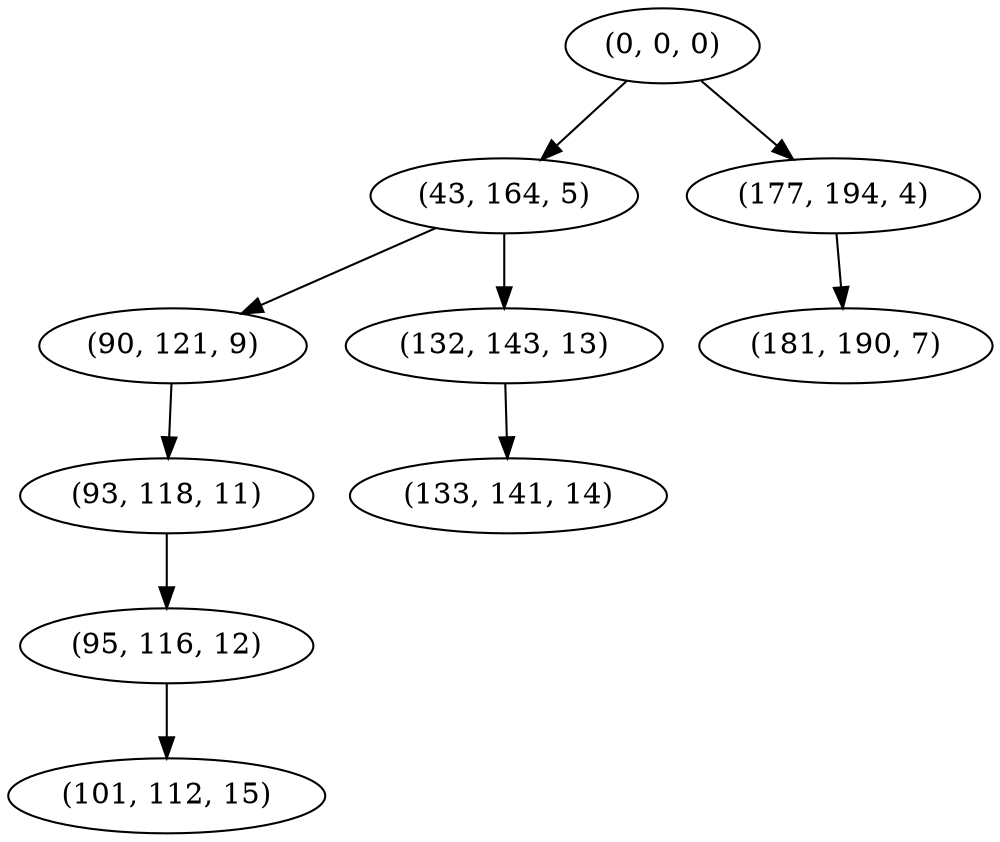 digraph tree {
    "(0, 0, 0)";
    "(43, 164, 5)";
    "(90, 121, 9)";
    "(93, 118, 11)";
    "(95, 116, 12)";
    "(101, 112, 15)";
    "(132, 143, 13)";
    "(133, 141, 14)";
    "(177, 194, 4)";
    "(181, 190, 7)";
    "(0, 0, 0)" -> "(43, 164, 5)";
    "(0, 0, 0)" -> "(177, 194, 4)";
    "(43, 164, 5)" -> "(90, 121, 9)";
    "(43, 164, 5)" -> "(132, 143, 13)";
    "(90, 121, 9)" -> "(93, 118, 11)";
    "(93, 118, 11)" -> "(95, 116, 12)";
    "(95, 116, 12)" -> "(101, 112, 15)";
    "(132, 143, 13)" -> "(133, 141, 14)";
    "(177, 194, 4)" -> "(181, 190, 7)";
}

